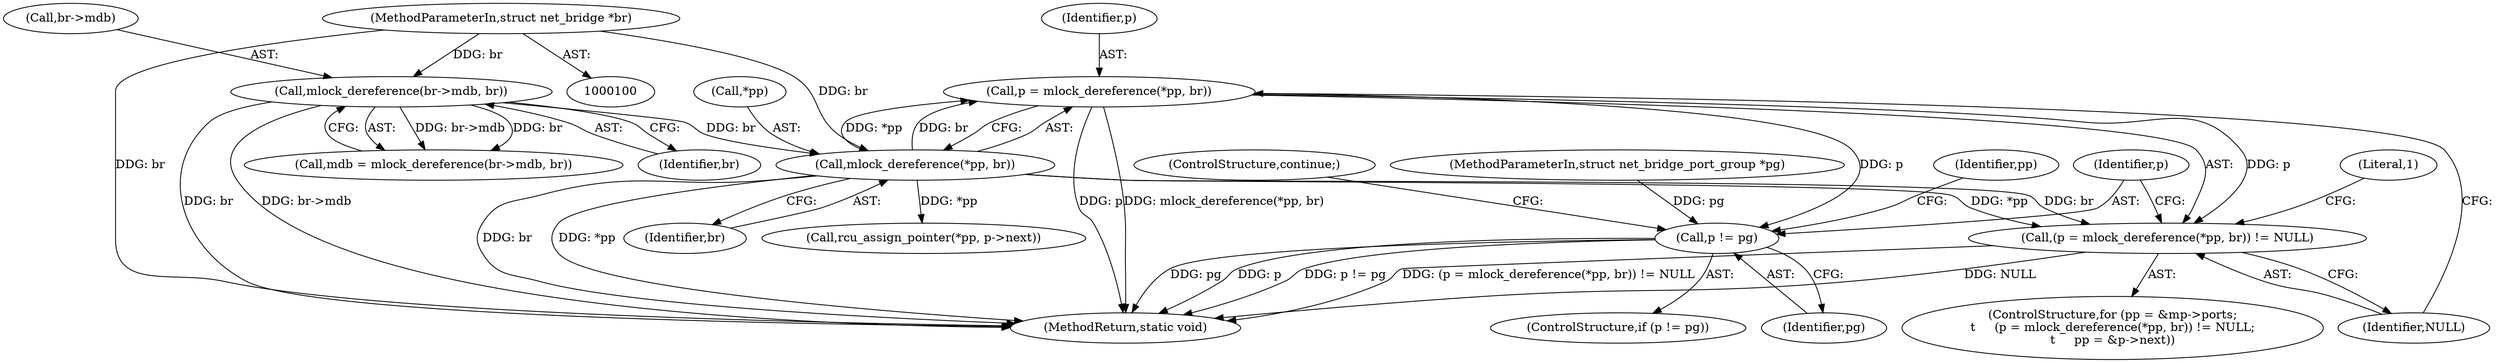 digraph "0_linux_c7e8e8a8f7a70b343ca1e0f90a31e35ab2d16de1_0@API" {
"1000136" [label="(Call,p = mlock_dereference(*pp, br))"];
"1000138" [label="(Call,mlock_dereference(*pp, br))"];
"1000110" [label="(Call,mlock_dereference(br->mdb, br))"];
"1000101" [label="(MethodParameterIn,struct net_bridge *br)"];
"1000135" [label="(Call,(p = mlock_dereference(*pp, br)) != NULL)"];
"1000151" [label="(Call,p != pg)"];
"1000139" [label="(Call,*pp)"];
"1000114" [label="(Identifier,br)"];
"1000200" [label="(Literal,1)"];
"1000101" [label="(MethodParameterIn,struct net_bridge *br)"];
"1000152" [label="(Identifier,p)"];
"1000111" [label="(Call,br->mdb)"];
"1000128" [label="(ControlStructure,for (pp = &mp->ports;\n\t     (p = mlock_dereference(*pp, br)) != NULL;\n\t     pp = &p->next))"];
"1000108" [label="(Call,mdb = mlock_dereference(br->mdb, br))"];
"1000154" [label="(ControlStructure,continue;)"];
"1000151" [label="(Call,p != pg)"];
"1000110" [label="(Call,mlock_dereference(br->mdb, br))"];
"1000150" [label="(ControlStructure,if (p != pg))"];
"1000136" [label="(Call,p = mlock_dereference(*pp, br))"];
"1000138" [label="(Call,mlock_dereference(*pp, br))"];
"1000137" [label="(Identifier,p)"];
"1000153" [label="(Identifier,pg)"];
"1000142" [label="(Identifier,NULL)"];
"1000155" [label="(Call,rcu_assign_pointer(*pp, p->next))"];
"1000102" [label="(MethodParameterIn,struct net_bridge_port_group *pg)"];
"1000135" [label="(Call,(p = mlock_dereference(*pp, br)) != NULL)"];
"1000201" [label="(MethodReturn,static void)"];
"1000157" [label="(Identifier,pp)"];
"1000141" [label="(Identifier,br)"];
"1000136" -> "1000135"  [label="AST: "];
"1000136" -> "1000138"  [label="CFG: "];
"1000137" -> "1000136"  [label="AST: "];
"1000138" -> "1000136"  [label="AST: "];
"1000142" -> "1000136"  [label="CFG: "];
"1000136" -> "1000201"  [label="DDG: p"];
"1000136" -> "1000201"  [label="DDG: mlock_dereference(*pp, br)"];
"1000136" -> "1000135"  [label="DDG: p"];
"1000138" -> "1000136"  [label="DDG: *pp"];
"1000138" -> "1000136"  [label="DDG: br"];
"1000136" -> "1000151"  [label="DDG: p"];
"1000138" -> "1000141"  [label="CFG: "];
"1000139" -> "1000138"  [label="AST: "];
"1000141" -> "1000138"  [label="AST: "];
"1000138" -> "1000201"  [label="DDG: br"];
"1000138" -> "1000201"  [label="DDG: *pp"];
"1000138" -> "1000135"  [label="DDG: *pp"];
"1000138" -> "1000135"  [label="DDG: br"];
"1000110" -> "1000138"  [label="DDG: br"];
"1000101" -> "1000138"  [label="DDG: br"];
"1000138" -> "1000155"  [label="DDG: *pp"];
"1000110" -> "1000108"  [label="AST: "];
"1000110" -> "1000114"  [label="CFG: "];
"1000111" -> "1000110"  [label="AST: "];
"1000114" -> "1000110"  [label="AST: "];
"1000108" -> "1000110"  [label="CFG: "];
"1000110" -> "1000201"  [label="DDG: br"];
"1000110" -> "1000201"  [label="DDG: br->mdb"];
"1000110" -> "1000108"  [label="DDG: br->mdb"];
"1000110" -> "1000108"  [label="DDG: br"];
"1000101" -> "1000110"  [label="DDG: br"];
"1000101" -> "1000100"  [label="AST: "];
"1000101" -> "1000201"  [label="DDG: br"];
"1000135" -> "1000128"  [label="AST: "];
"1000135" -> "1000142"  [label="CFG: "];
"1000142" -> "1000135"  [label="AST: "];
"1000152" -> "1000135"  [label="CFG: "];
"1000200" -> "1000135"  [label="CFG: "];
"1000135" -> "1000201"  [label="DDG: NULL"];
"1000135" -> "1000201"  [label="DDG: (p = mlock_dereference(*pp, br)) != NULL"];
"1000151" -> "1000150"  [label="AST: "];
"1000151" -> "1000153"  [label="CFG: "];
"1000152" -> "1000151"  [label="AST: "];
"1000153" -> "1000151"  [label="AST: "];
"1000154" -> "1000151"  [label="CFG: "];
"1000157" -> "1000151"  [label="CFG: "];
"1000151" -> "1000201"  [label="DDG: p != pg"];
"1000151" -> "1000201"  [label="DDG: pg"];
"1000151" -> "1000201"  [label="DDG: p"];
"1000102" -> "1000151"  [label="DDG: pg"];
}
